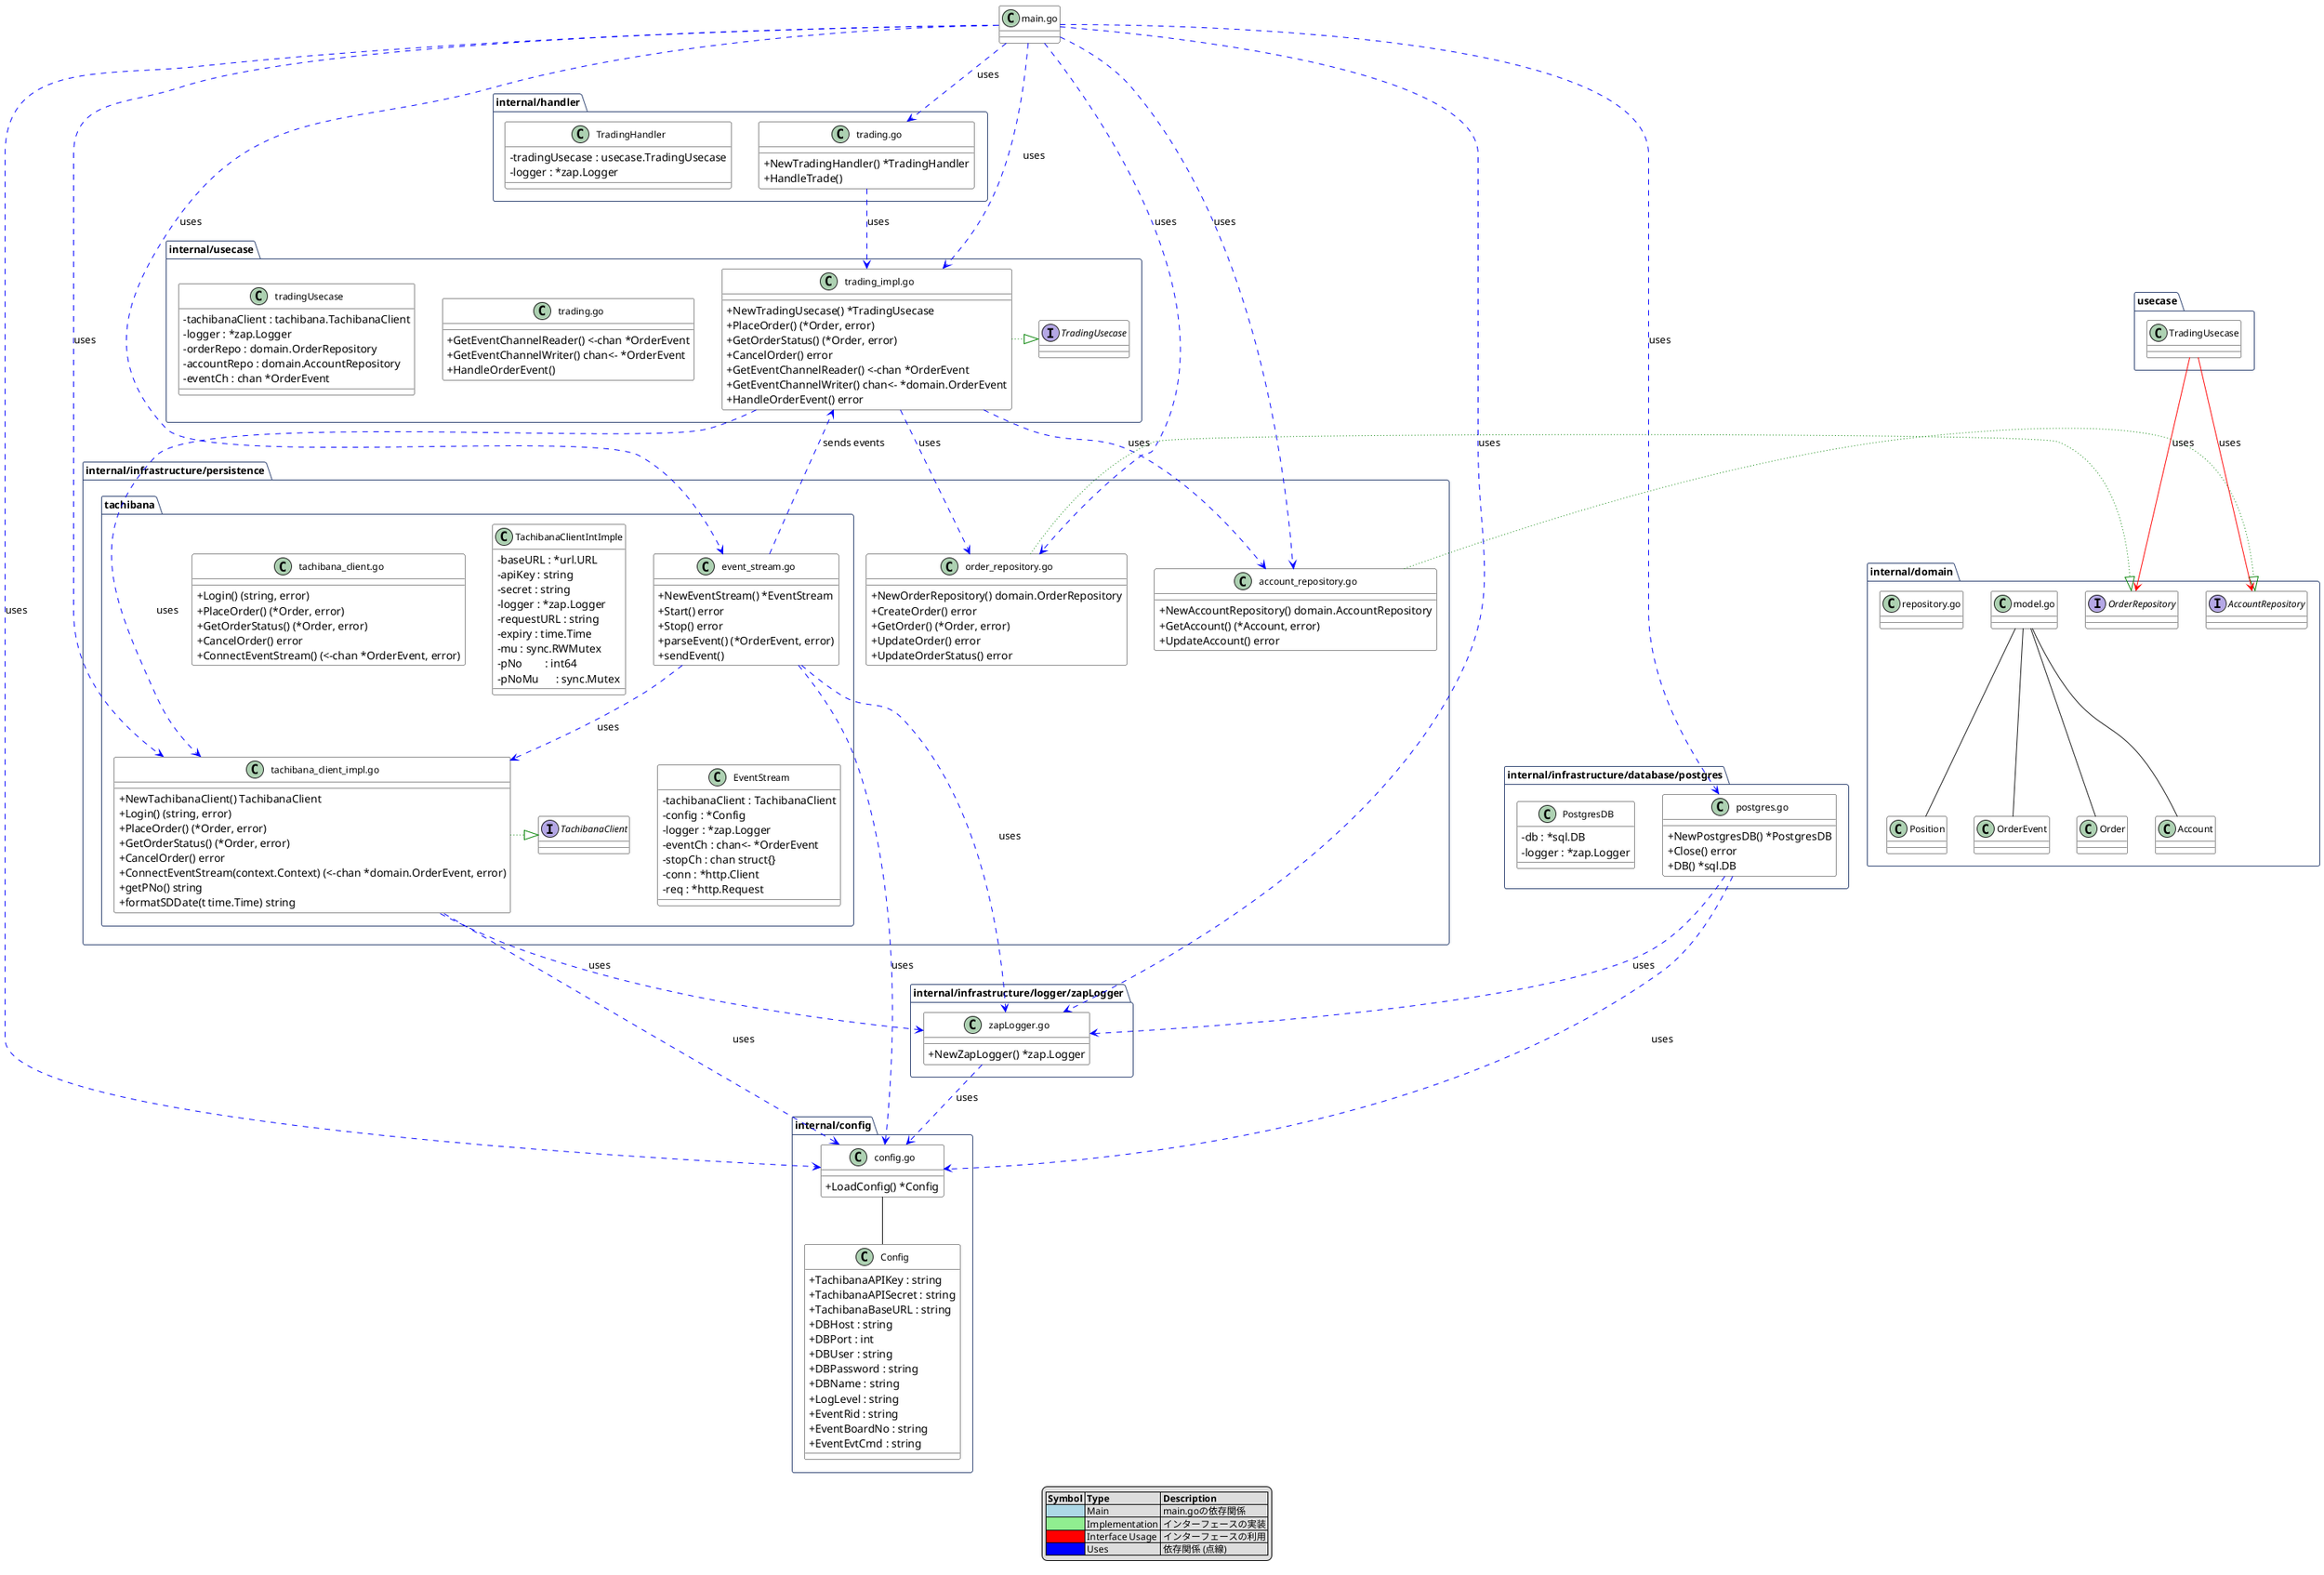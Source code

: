 @startuml
top to bottom direction

skinparam packageTitleFontColor #ffffff
skinparam packageTitleBackgroundColor #2E4372
skinparam packageBorderColor #2E4372
skinparam packageBorderThickness 1
skinparam packageTitleFontSize 14
skinparam packageFontSize 13
skinparam defaultFontName "Meiryo"
skinparam classFontSize 12
skinparam classAttributeIconSize 0
skinparam legendFontSize 12

skinparam interface {
  BackgroundColor #CCFFFF
  FontStyle Bold
  BorderColor #3399ff
}
skinparam class {
  BackgroundColor #FFFFFF
}

class "main.go" as main {
}

package "internal/config" {
  class "config.go" as config {
    +LoadConfig() *Config
  }
  class Config {
    +TachibanaAPIKey : string
    +TachibanaAPISecret : string
    +TachibanaBaseURL : string
    +DBHost : string
    +DBPort : int
    +DBUser : string
    +DBPassword : string
    +DBName : string
    +LogLevel : string
    +EventRid : string
    +EventBoardNo : string
    +EventEvtCmd : string
  }
}

package "internal/domain" {
  class "model.go" as model

  class Order
  class Account
  class Position
  class OrderEvent

  interface OrderRepository
  interface AccountRepository
  class "repository.go" as repository
}

package "internal/handler" {
  class "trading.go" as handler {
    +NewTradingHandler() *TradingHandler
    +HandleTrade()
  }
  class TradingHandler {
    -tradingUsecase : usecase.TradingUsecase
    -logger : *zap.Logger
  }
}

package "internal/infrastructure/database/postgres" {
  class "postgres.go" as postgres {
    +NewPostgresDB() *PostgresDB
    +Close() error
    +DB() *sql.DB
  }
  class PostgresDB {
    -db : *sql.DB
    -logger : *zap.Logger
  }
}

package "internal/infrastructure/logger/zapLogger" {
  class "zapLogger.go" as zapLogger {
    +NewZapLogger() *zap.Logger
  }
}

package "internal/infrastructure/persistence" {
  class "order_repository.go" as orderRepoImpl {
    +NewOrderRepository() domain.OrderRepository
    +CreateOrder() error
    +GetOrder() (*Order, error)
    +UpdateOrder() error
    +UpdateOrderStatus() error
  }

  class "account_repository.go" as accountRepoImpl {
    +NewAccountRepository() domain.AccountRepository
    +GetAccount() (*Account, error)
    +UpdateAccount() error
  }

  package "tachibana" {
    class "tachibana_client.go" as tachibanaClient {
      +Login() (string, error)
      +PlaceOrder() (*Order, error)
      +GetOrderStatus() (*Order, error)
      +CancelOrder() error
      +ConnectEventStream() (<-chan *OrderEvent, error)
    }

    interface TachibanaClient

    class "tachibana_client_impl.go" as tachibanaClientImpl {
      +NewTachibanaClient() TachibanaClient
      +Login() (string, error)
      +PlaceOrder() (*Order, error)
      +GetOrderStatus() (*Order, error)
      +CancelOrder() error
      +ConnectEventStream(context.Context) (<-chan *domain.OrderEvent, error)
      +getPNo() string                                                    
      +formatSDDate(t time.Time) string                                  
    }

    class TachibanaClientIntImple {
      -baseURL : *url.URL
      -apiKey : string
      -secret : string
      -logger : *zap.Logger
      -requestURL : string
      -expiry : time.Time
      -mu : sync.RWMutex
      -pNo        : int64       
      -pNoMu      : sync.Mutex  
    }

    class "event_stream.go" as eventStream {
      +NewEventStream() *EventStream
      +Start() error
      +Stop() error
      +parseEvent() (*OrderEvent, error)
      +sendEvent()
    }
    class EventStream {
      -tachibanaClient : TachibanaClient
      -config : *Config
      -logger : *zap.Logger
      -eventCh : chan<- *OrderEvent
      -stopCh : chan struct{}
      -conn : *http.Client
      -req : *http.Request
    }
  }
}

package "internal/usecase" {
  interface TradingUsecase

  class "trading.go" as usecase {
    +GetEventChannelReader() <-chan *OrderEvent
    +GetEventChannelWriter() chan<- *OrderEvent
    +HandleOrderEvent()
  }

  class "trading_impl.go" as tradingImpl {
    +NewTradingUsecase() *TradingUsecase
    +PlaceOrder() (*Order, error)
    +GetOrderStatus() (*Order, error)
    +CancelOrder() error
    +GetEventChannelReader() <-chan *OrderEvent
    +GetEventChannelWriter() chan<- *domain.OrderEvent
    +HandleOrderEvent() error
  }
  class tradingUsecase {
    -tachibanaClient : tachibana.TachibanaClient
    -logger : *zap.Logger
    -orderRepo : domain.OrderRepository
    -accountRepo : domain.AccountRepository
    -eventCh : chan *OrderEvent
  }
}

main -[#blue,dashed]-> config : uses
main -[#blue,dashed]-> zapLogger : uses
main -[#blue,dashed]-> postgres : uses
main -[#blue,dashed]-> tachibanaClientImpl : uses
main -[#blue,dashed]-> orderRepoImpl : uses
main -[#blue,dashed]-> accountRepoImpl : uses
main -[#blue,dashed]-> tradingImpl : uses
main -[#blue,dashed]-> eventStream : uses
main -[#blue,dashed]-> handler : uses

handler -[#blue,dashed]-> tradingImpl : uses

tradingImpl .[#green,dotted]|> TradingUsecase

tradingImpl -[#blue,dashed]-> tachibanaClientImpl : uses
tradingImpl -[#blue,dashed]-> orderRepoImpl : uses
tradingImpl -[#blue,dashed]-> accountRepoImpl : uses

tachibanaClientImpl .[#green,dotted]|> TachibanaClient
tachibanaClientImpl -[#blue,dashed]-> config : uses
tachibanaClientImpl -[#blue,dashed]-> zapLogger : uses

eventStream -[#blue,dashed]-> config : uses
eventStream -[#blue,dashed]-> zapLogger : uses
eventStream -[#blue,dashed]-> tachibanaClientImpl : uses
eventStream -[#blue,dashed]-> tradingImpl : "sends events"

orderRepoImpl .[#green,dotted]|> OrderRepository
accountRepoImpl .[#green,dotted]|> AccountRepository

postgres -[#blue,dashed]-> config : uses
postgres -[#blue,dashed]-> zapLogger : uses

zapLogger -[#blue,dashed]-> config : uses

config -- Config
model -- Order
model -- Account
model -- Position
model -- OrderEvent

usecase.TradingUsecase -[#red,plain]-> OrderRepository : uses
usecase.TradingUsecase -[#red,plain]-> AccountRepository: uses

legend
  |= Symbol |= Type |= Description |
  |<#lightblue>| Main | main.goの依存関係|
  |<#lightgreen>| Implementation | インターフェースの実装 |
  |<#red>       | Interface Usage| インターフェースの利用 |
  |<#blue,dashed>| Uses | 依存関係 (点線) |
end legend
@enduml